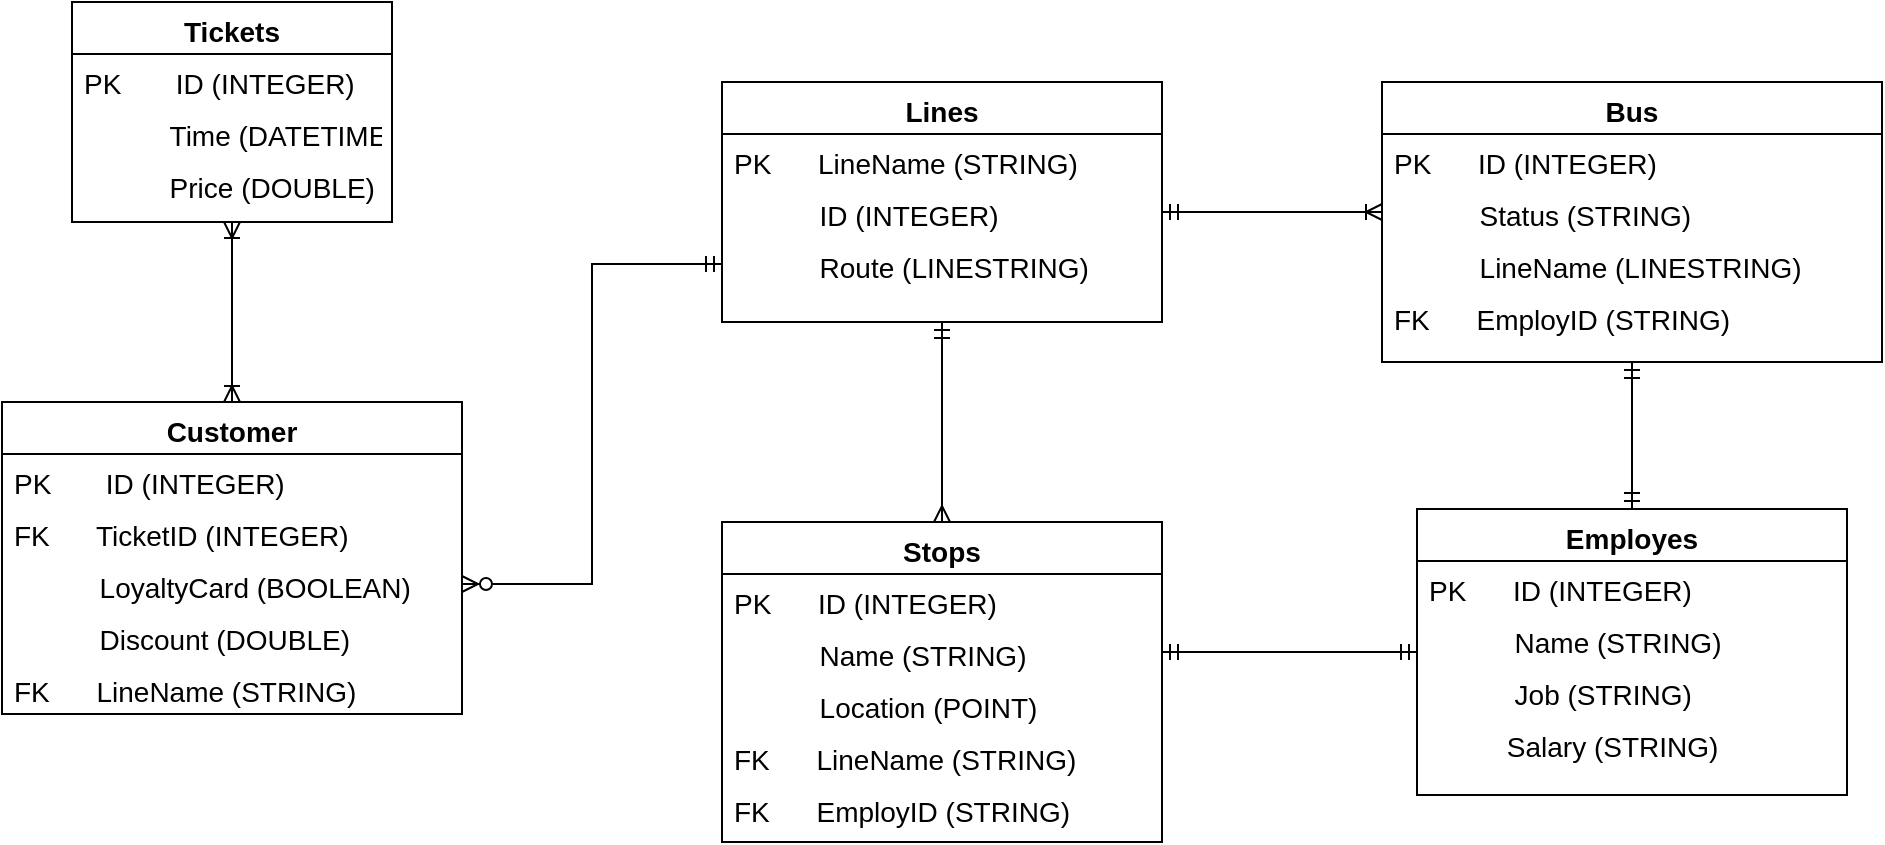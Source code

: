 <mxfile version="14.1.8" type="device"><diagram id="C5RBs43oDa-KdzZeNtuy" name="Page-1"><mxGraphModel dx="1422" dy="818" grid="1" gridSize="10" guides="1" tooltips="1" connect="1" arrows="1" fold="1" page="1" pageScale="1" pageWidth="827" pageHeight="1169" math="0" shadow="0"><root><mxCell id="WIyWlLk6GJQsqaUBKTNV-0"/><mxCell id="WIyWlLk6GJQsqaUBKTNV-1" parent="WIyWlLk6GJQsqaUBKTNV-0"/><mxCell id="VSlNKCthjvPgudY3xTm4-20" style="edgeStyle=orthogonalEdgeStyle;rounded=0;orthogonalLoop=1;jettySize=auto;html=1;exitX=0.5;exitY=1;exitDx=0;exitDy=0;endArrow=ERoneToMany;endFill=0;startArrow=ERoneToMany;startFill=0;fontSize=14;" edge="1" parent="WIyWlLk6GJQsqaUBKTNV-1" source="VSlNKCthjvPgudY3xTm4-0" target="VSlNKCthjvPgudY3xTm4-10"><mxGeometry relative="1" as="geometry"/></mxCell><mxCell id="VSlNKCthjvPgudY3xTm4-0" value="Tickets" style="swimlane;fontStyle=1;align=center;verticalAlign=top;childLayout=stackLayout;horizontal=1;startSize=26;horizontalStack=0;resizeParent=1;resizeLast=0;collapsible=1;marginBottom=0;rounded=0;shadow=0;strokeWidth=1;fontSize=14;" vertex="1" parent="WIyWlLk6GJQsqaUBKTNV-1"><mxGeometry x="45" y="30" width="160" height="110" as="geometry"><mxRectangle x="550" y="140" width="160" height="26" as="alternateBounds"/></mxGeometry></mxCell><mxCell id="VSlNKCthjvPgudY3xTm4-1" value="PK       ID (INTEGER)" style="text;align=left;verticalAlign=top;spacingLeft=4;spacingRight=4;overflow=hidden;rotatable=0;points=[[0,0.5],[1,0.5]];portConstraint=eastwest;fontSize=14;" vertex="1" parent="VSlNKCthjvPgudY3xTm4-0"><mxGeometry y="26" width="160" height="26" as="geometry"/></mxCell><mxCell id="VSlNKCthjvPgudY3xTm4-3" value="           Time (DATETIME)" style="text;align=left;verticalAlign=top;spacingLeft=4;spacingRight=4;overflow=hidden;rotatable=0;points=[[0,0.5],[1,0.5]];portConstraint=eastwest;rounded=0;shadow=0;html=0;fontSize=14;" vertex="1" parent="VSlNKCthjvPgudY3xTm4-0"><mxGeometry y="52" width="160" height="26" as="geometry"/></mxCell><mxCell id="VSlNKCthjvPgudY3xTm4-2" value="           Price (DOUBLE)" style="text;align=left;verticalAlign=top;spacingLeft=4;spacingRight=4;overflow=hidden;rotatable=0;points=[[0,0.5],[1,0.5]];portConstraint=eastwest;rounded=0;shadow=0;html=0;fontSize=14;" vertex="1" parent="VSlNKCthjvPgudY3xTm4-0"><mxGeometry y="78" width="160" height="26" as="geometry"/></mxCell><mxCell id="VSlNKCthjvPgudY3xTm4-10" value="Customer" style="swimlane;fontStyle=1;align=center;verticalAlign=top;childLayout=stackLayout;horizontal=1;startSize=26;horizontalStack=0;resizeParent=1;resizeLast=0;collapsible=1;marginBottom=0;rounded=0;shadow=0;strokeWidth=1;fontSize=14;" vertex="1" parent="WIyWlLk6GJQsqaUBKTNV-1"><mxGeometry x="10" y="230" width="230" height="156" as="geometry"><mxRectangle x="550" y="140" width="160" height="26" as="alternateBounds"/></mxGeometry></mxCell><mxCell id="VSlNKCthjvPgudY3xTm4-14" value="PK       ID (INTEGER)" style="text;align=left;verticalAlign=top;spacingLeft=4;spacingRight=4;overflow=hidden;rotatable=0;points=[[0,0.5],[1,0.5]];portConstraint=eastwest;fontSize=14;" vertex="1" parent="VSlNKCthjvPgudY3xTm4-10"><mxGeometry y="26" width="230" height="26" as="geometry"/></mxCell><mxCell id="VSlNKCthjvPgudY3xTm4-15" value="FK      TicketID (INTEGER)" style="text;align=left;verticalAlign=top;spacingLeft=4;spacingRight=4;overflow=hidden;rotatable=0;points=[[0,0.5],[1,0.5]];portConstraint=eastwest;rounded=0;shadow=0;html=0;fontSize=14;" vertex="1" parent="VSlNKCthjvPgudY3xTm4-10"><mxGeometry y="52" width="230" height="26" as="geometry"/></mxCell><mxCell id="VSlNKCthjvPgudY3xTm4-16" value="           LoyaltyCard (BOOLEAN)" style="text;align=left;verticalAlign=top;spacingLeft=4;spacingRight=4;overflow=hidden;rotatable=0;points=[[0,0.5],[1,0.5]];portConstraint=eastwest;rounded=0;shadow=0;html=0;fontSize=14;" vertex="1" parent="VSlNKCthjvPgudY3xTm4-10"><mxGeometry y="78" width="230" height="26" as="geometry"/></mxCell><mxCell id="VSlNKCthjvPgudY3xTm4-18" value="           Discount (DOUBLE)" style="text;align=left;verticalAlign=top;spacingLeft=4;spacingRight=4;overflow=hidden;rotatable=0;points=[[0,0.5],[1,0.5]];portConstraint=eastwest;rounded=0;shadow=0;html=0;fontSize=14;" vertex="1" parent="VSlNKCthjvPgudY3xTm4-10"><mxGeometry y="104" width="230" height="26" as="geometry"/></mxCell><mxCell id="VSlNKCthjvPgudY3xTm4-25" value="FK      LineName (STRING)" style="text;align=left;verticalAlign=top;spacingLeft=4;spacingRight=4;overflow=hidden;rotatable=0;points=[[0,0.5],[1,0.5]];portConstraint=eastwest;rounded=0;shadow=0;html=0;fontSize=14;" vertex="1" parent="VSlNKCthjvPgudY3xTm4-10"><mxGeometry y="130" width="230" height="26" as="geometry"/></mxCell><mxCell id="VSlNKCthjvPgudY3xTm4-37" style="edgeStyle=orthogonalEdgeStyle;rounded=0;orthogonalLoop=1;jettySize=auto;html=1;exitX=0.5;exitY=1;exitDx=0;exitDy=0;entryX=0.5;entryY=0;entryDx=0;entryDy=0;startArrow=ERmandOne;startFill=0;endArrow=ERmany;endFill=0;fontSize=14;" edge="1" parent="WIyWlLk6GJQsqaUBKTNV-1" source="VSlNKCthjvPgudY3xTm4-21" target="VSlNKCthjvPgudY3xTm4-33"><mxGeometry relative="1" as="geometry"/></mxCell><mxCell id="VSlNKCthjvPgudY3xTm4-21" value="Lines" style="swimlane;fontStyle=1;align=center;verticalAlign=top;childLayout=stackLayout;horizontal=1;startSize=26;horizontalStack=0;resizeParent=1;resizeLast=0;collapsible=1;marginBottom=0;rounded=0;shadow=0;strokeWidth=1;fontSize=14;" vertex="1" parent="WIyWlLk6GJQsqaUBKTNV-1"><mxGeometry x="370" y="70" width="220" height="120" as="geometry"><mxRectangle x="550" y="140" width="160" height="26" as="alternateBounds"/></mxGeometry></mxCell><mxCell id="VSlNKCthjvPgudY3xTm4-32" value="PK      LineName (STRING)" style="text;align=left;verticalAlign=top;spacingLeft=4;spacingRight=4;overflow=hidden;rotatable=0;points=[[0,0.5],[1,0.5]];portConstraint=eastwest;rounded=0;shadow=0;html=0;fontSize=14;" vertex="1" parent="VSlNKCthjvPgudY3xTm4-21"><mxGeometry y="26" width="220" height="26" as="geometry"/></mxCell><mxCell id="VSlNKCthjvPgudY3xTm4-22" value="           ID (INTEGER)" style="text;align=left;verticalAlign=top;spacingLeft=4;spacingRight=4;overflow=hidden;rotatable=0;points=[[0,0.5],[1,0.5]];portConstraint=eastwest;fontSize=14;" vertex="1" parent="VSlNKCthjvPgudY3xTm4-21"><mxGeometry y="52" width="220" height="26" as="geometry"/></mxCell><mxCell id="VSlNKCthjvPgudY3xTm4-23" value="           Route (LINESTRING)" style="text;align=left;verticalAlign=top;spacingLeft=4;spacingRight=4;overflow=hidden;rotatable=0;points=[[0,0.5],[1,0.5]];portConstraint=eastwest;rounded=0;shadow=0;html=0;fontSize=14;" vertex="1" parent="VSlNKCthjvPgudY3xTm4-21"><mxGeometry y="78" width="220" height="26" as="geometry"/></mxCell><mxCell id="VSlNKCthjvPgudY3xTm4-31" style="edgeStyle=orthogonalEdgeStyle;rounded=0;orthogonalLoop=1;jettySize=auto;html=1;exitX=1;exitY=0.5;exitDx=0;exitDy=0;startArrow=ERzeroToMany;startFill=1;endArrow=ERmandOne;endFill=0;fontSize=14;" edge="1" parent="WIyWlLk6GJQsqaUBKTNV-1" source="VSlNKCthjvPgudY3xTm4-16" target="VSlNKCthjvPgudY3xTm4-23"><mxGeometry relative="1" as="geometry"/></mxCell><mxCell id="VSlNKCthjvPgudY3xTm4-33" value="Stops" style="swimlane;fontStyle=1;align=center;verticalAlign=top;childLayout=stackLayout;horizontal=1;startSize=26;horizontalStack=0;resizeParent=1;resizeLast=0;collapsible=1;marginBottom=0;rounded=0;shadow=0;strokeWidth=1;fontSize=14;" vertex="1" parent="WIyWlLk6GJQsqaUBKTNV-1"><mxGeometry x="370" y="290" width="220" height="160" as="geometry"><mxRectangle x="550" y="140" width="160" height="26" as="alternateBounds"/></mxGeometry></mxCell><mxCell id="VSlNKCthjvPgudY3xTm4-34" value="PK      ID (INTEGER)" style="text;align=left;verticalAlign=top;spacingLeft=4;spacingRight=4;overflow=hidden;rotatable=0;points=[[0,0.5],[1,0.5]];portConstraint=eastwest;rounded=0;shadow=0;html=0;fontSize=14;" vertex="1" parent="VSlNKCthjvPgudY3xTm4-33"><mxGeometry y="26" width="220" height="26" as="geometry"/></mxCell><mxCell id="VSlNKCthjvPgudY3xTm4-35" value="           Name (STRING)" style="text;align=left;verticalAlign=top;spacingLeft=4;spacingRight=4;overflow=hidden;rotatable=0;points=[[0,0.5],[1,0.5]];portConstraint=eastwest;fontSize=14;" vertex="1" parent="VSlNKCthjvPgudY3xTm4-33"><mxGeometry y="52" width="220" height="26" as="geometry"/></mxCell><mxCell id="VSlNKCthjvPgudY3xTm4-36" value="           Location (POINT)" style="text;align=left;verticalAlign=top;spacingLeft=4;spacingRight=4;overflow=hidden;rotatable=0;points=[[0,0.5],[1,0.5]];portConstraint=eastwest;rounded=0;shadow=0;html=0;fontSize=14;" vertex="1" parent="VSlNKCthjvPgudY3xTm4-33"><mxGeometry y="78" width="220" height="26" as="geometry"/></mxCell><mxCell id="VSlNKCthjvPgudY3xTm4-39" value="FK      LineName (STRING)" style="text;align=left;verticalAlign=top;spacingLeft=4;spacingRight=4;overflow=hidden;rotatable=0;points=[[0,0.5],[1,0.5]];portConstraint=eastwest;fontSize=14;" vertex="1" parent="VSlNKCthjvPgudY3xTm4-33"><mxGeometry y="104" width="220" height="26" as="geometry"/></mxCell><mxCell id="VSlNKCthjvPgudY3xTm4-52" value="FK      EmployID (STRING)" style="text;align=left;verticalAlign=top;spacingLeft=4;spacingRight=4;overflow=hidden;rotatable=0;points=[[0,0.5],[1,0.5]];portConstraint=eastwest;fontSize=14;" vertex="1" parent="VSlNKCthjvPgudY3xTm4-33"><mxGeometry y="130" width="220" height="26" as="geometry"/></mxCell><mxCell id="VSlNKCthjvPgudY3xTm4-40" value="Employes" style="swimlane;fontStyle=1;align=center;verticalAlign=top;childLayout=stackLayout;horizontal=1;startSize=26;horizontalStack=0;resizeParent=1;resizeLast=0;collapsible=1;marginBottom=0;rounded=0;shadow=0;strokeWidth=1;fontSize=14;" vertex="1" parent="WIyWlLk6GJQsqaUBKTNV-1"><mxGeometry x="717.5" y="283.5" width="215" height="143" as="geometry"><mxRectangle x="550" y="140" width="160" height="26" as="alternateBounds"/></mxGeometry></mxCell><mxCell id="VSlNKCthjvPgudY3xTm4-41" value="PK      ID (INTEGER)" style="text;align=left;verticalAlign=top;spacingLeft=4;spacingRight=4;overflow=hidden;rotatable=0;points=[[0,0.5],[1,0.5]];portConstraint=eastwest;rounded=0;shadow=0;html=0;fontSize=14;" vertex="1" parent="VSlNKCthjvPgudY3xTm4-40"><mxGeometry y="26" width="215" height="26" as="geometry"/></mxCell><mxCell id="VSlNKCthjvPgudY3xTm4-42" value="           Name (STRING)" style="text;align=left;verticalAlign=top;spacingLeft=4;spacingRight=4;overflow=hidden;rotatable=0;points=[[0,0.5],[1,0.5]];portConstraint=eastwest;fontSize=14;" vertex="1" parent="VSlNKCthjvPgudY3xTm4-40"><mxGeometry y="52" width="215" height="26" as="geometry"/></mxCell><mxCell id="VSlNKCthjvPgudY3xTm4-43" value="           Job (STRING)" style="text;align=left;verticalAlign=top;spacingLeft=4;spacingRight=4;overflow=hidden;rotatable=0;points=[[0,0.5],[1,0.5]];portConstraint=eastwest;rounded=0;shadow=0;html=0;fontSize=14;" vertex="1" parent="VSlNKCthjvPgudY3xTm4-40"><mxGeometry y="78" width="215" height="26" as="geometry"/></mxCell><mxCell id="VSlNKCthjvPgudY3xTm4-44" value="          Salary (STRING)" style="text;align=left;verticalAlign=top;spacingLeft=4;spacingRight=4;overflow=hidden;rotatable=0;points=[[0,0.5],[1,0.5]];portConstraint=eastwest;fontSize=14;" vertex="1" parent="VSlNKCthjvPgudY3xTm4-40"><mxGeometry y="104" width="215" height="26" as="geometry"/></mxCell><mxCell id="VSlNKCthjvPgudY3xTm4-45" style="edgeStyle=orthogonalEdgeStyle;rounded=0;orthogonalLoop=1;jettySize=auto;html=1;exitX=1;exitY=0.5;exitDx=0;exitDy=0;entryX=0;entryY=0.5;entryDx=0;entryDy=0;endArrow=ERmandOne;endFill=0;startArrow=ERmandOne;startFill=0;fontSize=14;" edge="1" parent="WIyWlLk6GJQsqaUBKTNV-1" source="VSlNKCthjvPgudY3xTm4-35" target="VSlNKCthjvPgudY3xTm4-40"><mxGeometry relative="1" as="geometry"/></mxCell><mxCell id="VSlNKCthjvPgudY3xTm4-46" value="Bus" style="swimlane;fontStyle=1;align=center;verticalAlign=top;childLayout=stackLayout;horizontal=1;startSize=26;horizontalStack=0;resizeParent=1;resizeLast=0;collapsible=1;marginBottom=0;rounded=0;shadow=0;strokeWidth=1;fontSize=14;" vertex="1" parent="WIyWlLk6GJQsqaUBKTNV-1"><mxGeometry x="700" y="70" width="250" height="140" as="geometry"><mxRectangle x="550" y="140" width="160" height="26" as="alternateBounds"/></mxGeometry></mxCell><mxCell id="VSlNKCthjvPgudY3xTm4-47" value="PK      ID (INTEGER)" style="text;align=left;verticalAlign=top;spacingLeft=4;spacingRight=4;overflow=hidden;rotatable=0;points=[[0,0.5],[1,0.5]];portConstraint=eastwest;rounded=0;shadow=0;html=0;fontSize=14;" vertex="1" parent="VSlNKCthjvPgudY3xTm4-46"><mxGeometry y="26" width="250" height="26" as="geometry"/></mxCell><mxCell id="VSlNKCthjvPgudY3xTm4-48" value="           Status (STRING)" style="text;align=left;verticalAlign=top;spacingLeft=4;spacingRight=4;overflow=hidden;rotatable=0;points=[[0,0.5],[1,0.5]];portConstraint=eastwest;fontSize=14;" vertex="1" parent="VSlNKCthjvPgudY3xTm4-46"><mxGeometry y="52" width="250" height="26" as="geometry"/></mxCell><mxCell id="VSlNKCthjvPgudY3xTm4-49" value="           LineName (LINESTRING)" style="text;align=left;verticalAlign=top;spacingLeft=4;spacingRight=4;overflow=hidden;rotatable=0;points=[[0,0.5],[1,0.5]];portConstraint=eastwest;rounded=0;shadow=0;html=0;fontSize=14;" vertex="1" parent="VSlNKCthjvPgudY3xTm4-46"><mxGeometry y="78" width="250" height="26" as="geometry"/></mxCell><mxCell id="VSlNKCthjvPgudY3xTm4-54" value="FK      EmployID (STRING)" style="text;align=left;verticalAlign=top;spacingLeft=4;spacingRight=4;overflow=hidden;rotatable=0;points=[[0,0.5],[1,0.5]];portConstraint=eastwest;fontSize=14;" vertex="1" parent="VSlNKCthjvPgudY3xTm4-46"><mxGeometry y="104" width="250" height="26" as="geometry"/></mxCell><mxCell id="VSlNKCthjvPgudY3xTm4-51" style="edgeStyle=orthogonalEdgeStyle;rounded=0;orthogonalLoop=1;jettySize=auto;html=1;entryX=0.5;entryY=0;entryDx=0;entryDy=0;endArrow=ERmandOne;endFill=0;startArrow=ERmandOne;startFill=0;exitX=0.5;exitY=1;exitDx=0;exitDy=0;fontSize=14;" edge="1" parent="WIyWlLk6GJQsqaUBKTNV-1" source="VSlNKCthjvPgudY3xTm4-46" target="VSlNKCthjvPgudY3xTm4-40"><mxGeometry relative="1" as="geometry"><mxPoint x="780" y="200" as="sourcePoint"/><mxPoint x="710" y="365" as="targetPoint"/></mxGeometry></mxCell><mxCell id="VSlNKCthjvPgudY3xTm4-56" style="edgeStyle=orthogonalEdgeStyle;rounded=0;orthogonalLoop=1;jettySize=auto;html=1;exitX=1;exitY=0.5;exitDx=0;exitDy=0;entryX=0;entryY=0.5;entryDx=0;entryDy=0;startArrow=ERmandOne;startFill=0;endArrow=ERoneToMany;endFill=0;fontSize=14;" edge="1" parent="WIyWlLk6GJQsqaUBKTNV-1" source="VSlNKCthjvPgudY3xTm4-22" target="VSlNKCthjvPgudY3xTm4-48"><mxGeometry relative="1" as="geometry"/></mxCell></root></mxGraphModel></diagram></mxfile>